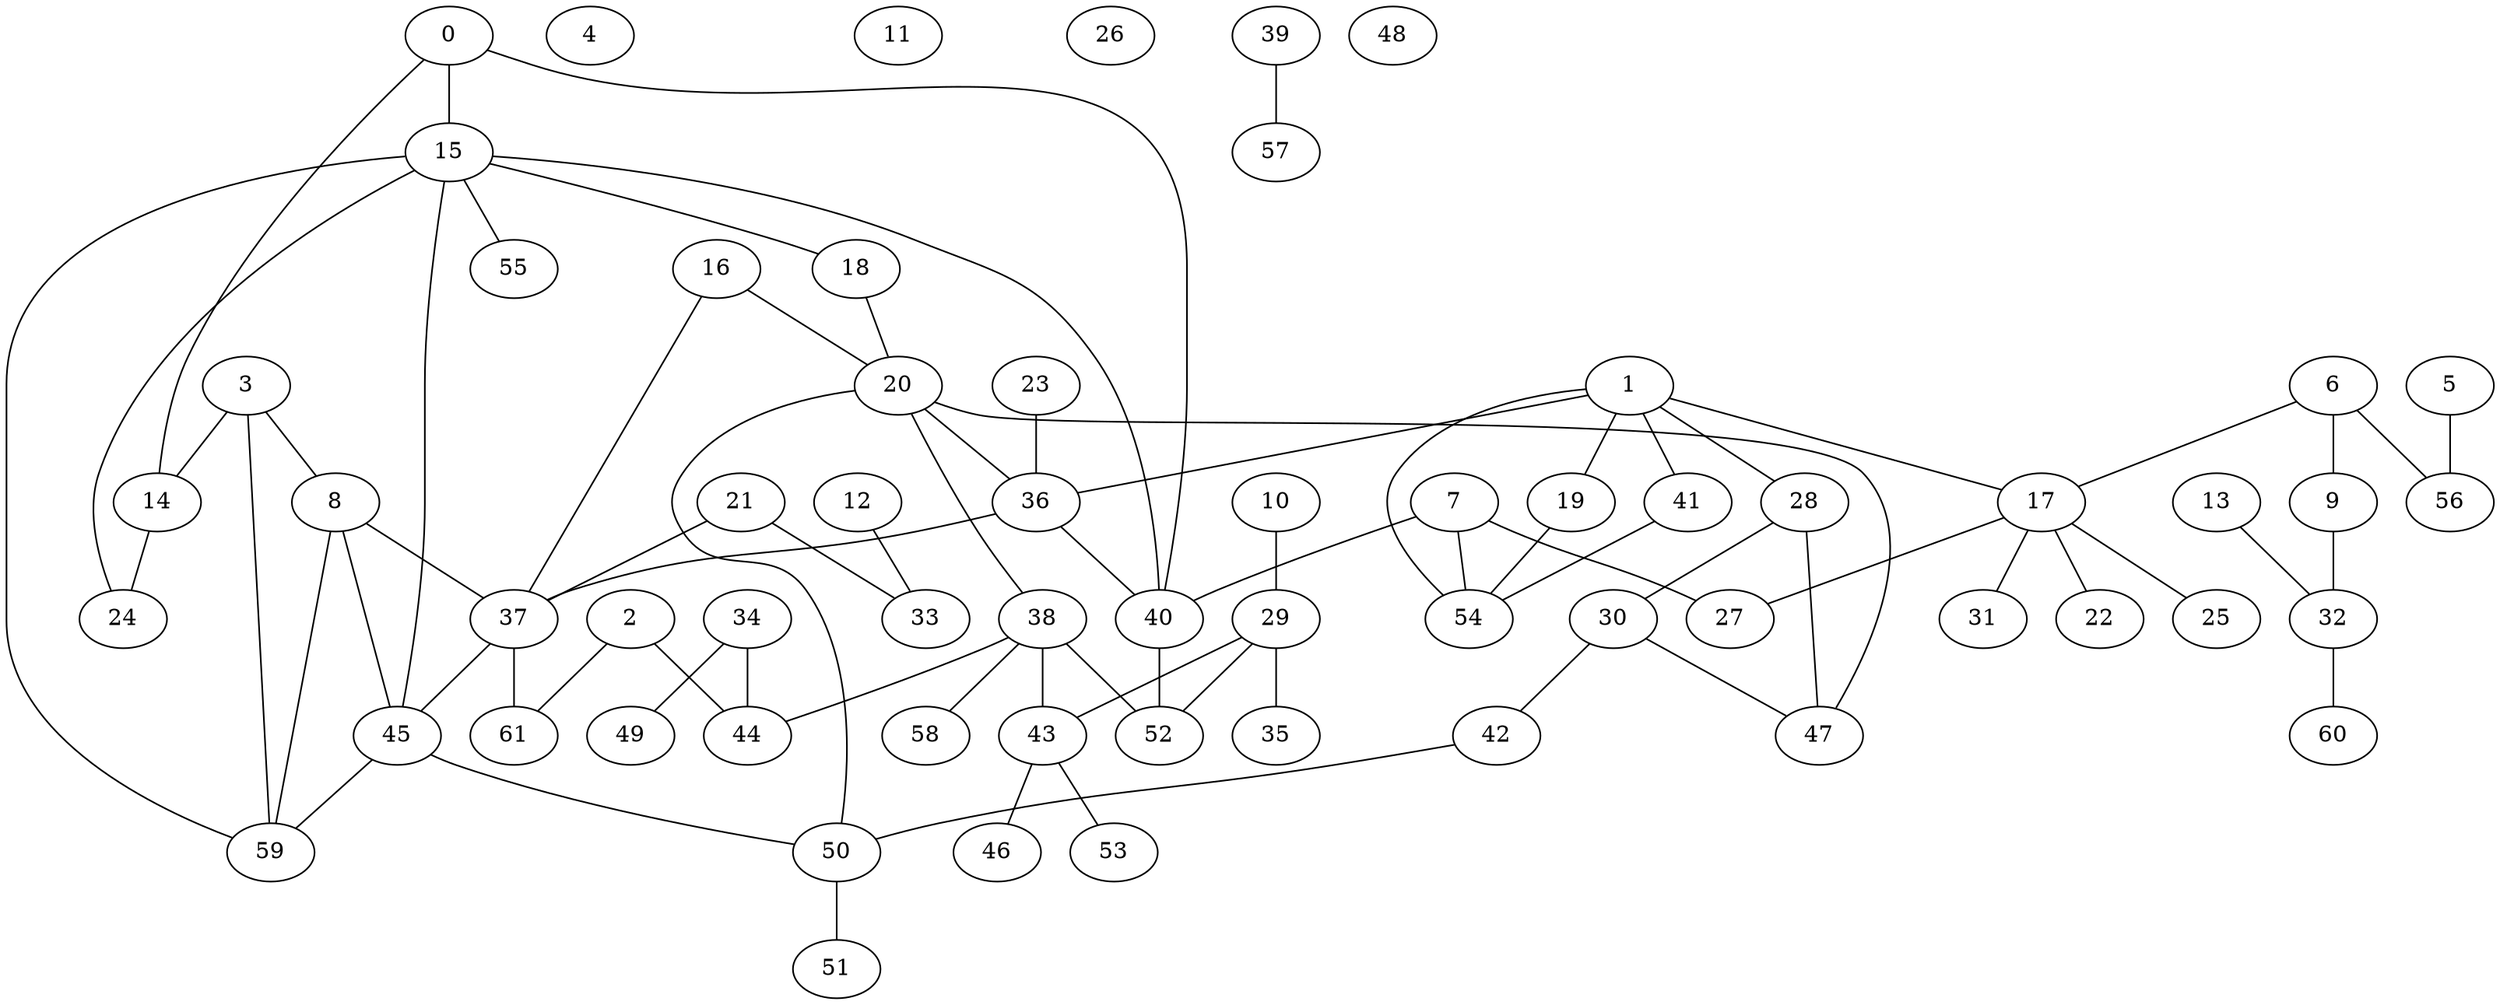 graph {
	0 -- 14
	0 -- 15
	0 -- 40
	1 -- 17
	1 -- 19
	1 -- 28
	1 -- 36
	1 -- 41
	1 -- 54
	2 -- 44
	2 -- 61
	3 -- 8
	3 -- 14
	3 -- 59
	4
	5 -- 56
	6 -- 9
	6 -- 17
	6 -- 56
	7 -- 27
	7 -- 40
	7 -- 54
	8 -- 37
	8 -- 45
	8 -- 59
	9 -- 32
	10 -- 29
	11
	12 -- 33
	13 -- 32
	14 -- 24
	15 -- 18
	15 -- 24
	15 -- 40
	15 -- 45
	15 -- 55
	15 -- 59
	16 -- 20
	16 -- 37
	17 -- 22
	17 -- 25
	17 -- 27
	17 -- 31
	18 -- 20
	19 -- 54
	20 -- 36
	20 -- 38
	20 -- 47
	20 -- 50
	21 -- 33
	21 -- 37
	23 -- 36
	26
	28 -- 30
	28 -- 47
	29 -- 35
	29 -- 43
	29 -- 52
	30 -- 42
	30 -- 47
	32 -- 60
	34 -- 44
	34 -- 49
	36 -- 37
	36 -- 40
	37 -- 45
	37 -- 61
	38 -- 43
	38 -- 44
	38 -- 52
	38 -- 58
	39 -- 57
	40 -- 52
	41 -- 54
	42 -- 50
	43 -- 46
	43 -- 53
	45 -- 50
	45 -- 59
	48
	50 -- 51
}
